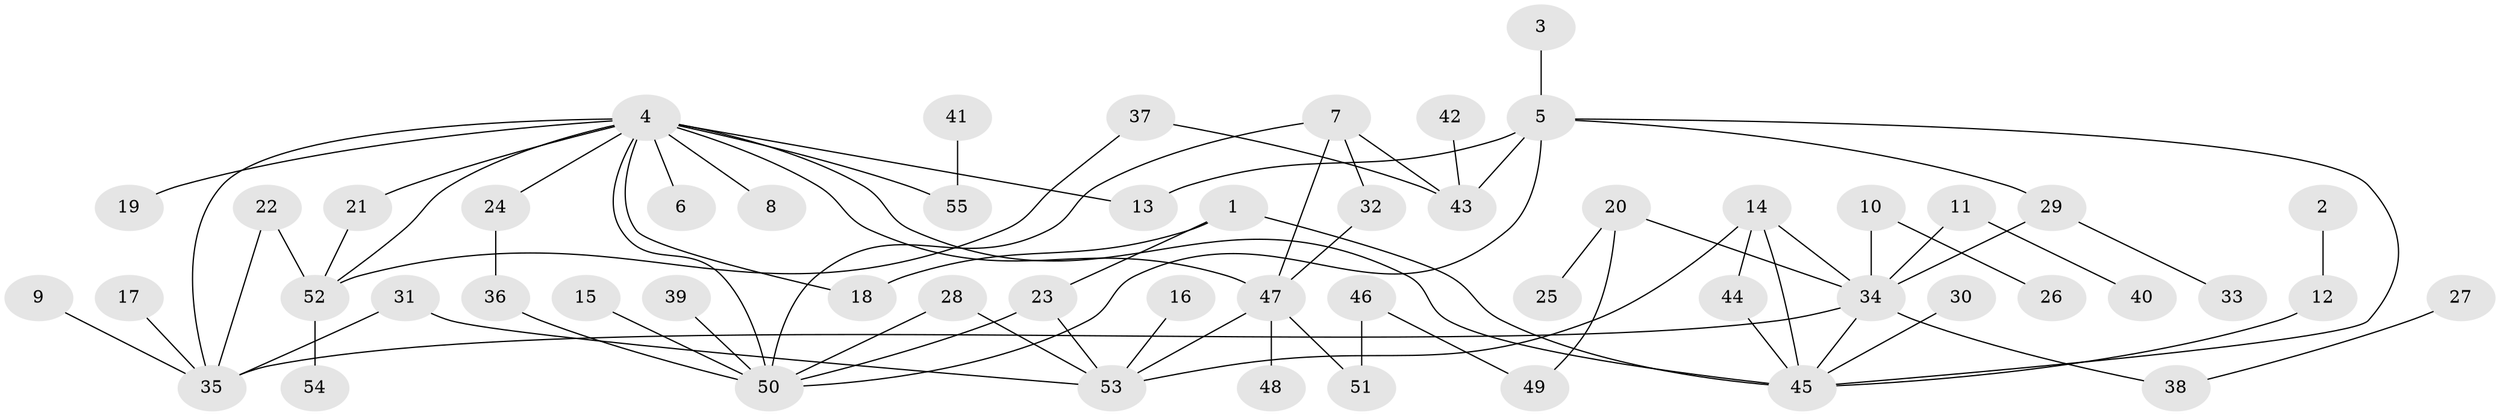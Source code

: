 // original degree distribution, {3: 0.2, 10: 0.00909090909090909, 7: 0.01818181818181818, 4: 0.05454545454545454, 6: 0.02727272727272727, 5: 0.02727272727272727, 1: 0.32727272727272727, 9: 0.00909090909090909, 2: 0.32727272727272727}
// Generated by graph-tools (version 1.1) at 2025/48/03/06/25 01:48:57]
// undirected, 55 vertices, 74 edges
graph export_dot {
graph [start="1"]
  node [color=gray90,style=filled];
  1;
  2;
  3;
  4;
  5;
  6;
  7;
  8;
  9;
  10;
  11;
  12;
  13;
  14;
  15;
  16;
  17;
  18;
  19;
  20;
  21;
  22;
  23;
  24;
  25;
  26;
  27;
  28;
  29;
  30;
  31;
  32;
  33;
  34;
  35;
  36;
  37;
  38;
  39;
  40;
  41;
  42;
  43;
  44;
  45;
  46;
  47;
  48;
  49;
  50;
  51;
  52;
  53;
  54;
  55;
  1 -- 18 [weight=1.0];
  1 -- 23 [weight=1.0];
  1 -- 45 [weight=1.0];
  2 -- 12 [weight=1.0];
  3 -- 5 [weight=1.0];
  4 -- 6 [weight=1.0];
  4 -- 8 [weight=1.0];
  4 -- 13 [weight=1.0];
  4 -- 18 [weight=1.0];
  4 -- 19 [weight=1.0];
  4 -- 21 [weight=1.0];
  4 -- 24 [weight=1.0];
  4 -- 35 [weight=1.0];
  4 -- 45 [weight=2.0];
  4 -- 47 [weight=1.0];
  4 -- 50 [weight=1.0];
  4 -- 52 [weight=1.0];
  4 -- 55 [weight=1.0];
  5 -- 13 [weight=1.0];
  5 -- 29 [weight=1.0];
  5 -- 43 [weight=1.0];
  5 -- 45 [weight=1.0];
  5 -- 50 [weight=1.0];
  7 -- 32 [weight=1.0];
  7 -- 43 [weight=1.0];
  7 -- 47 [weight=1.0];
  7 -- 50 [weight=1.0];
  9 -- 35 [weight=1.0];
  10 -- 26 [weight=1.0];
  10 -- 34 [weight=1.0];
  11 -- 34 [weight=1.0];
  11 -- 40 [weight=1.0];
  12 -- 45 [weight=1.0];
  14 -- 34 [weight=1.0];
  14 -- 44 [weight=1.0];
  14 -- 45 [weight=1.0];
  14 -- 53 [weight=1.0];
  15 -- 50 [weight=1.0];
  16 -- 53 [weight=1.0];
  17 -- 35 [weight=1.0];
  20 -- 25 [weight=1.0];
  20 -- 34 [weight=1.0];
  20 -- 49 [weight=1.0];
  21 -- 52 [weight=1.0];
  22 -- 35 [weight=1.0];
  22 -- 52 [weight=1.0];
  23 -- 50 [weight=1.0];
  23 -- 53 [weight=1.0];
  24 -- 36 [weight=1.0];
  27 -- 38 [weight=1.0];
  28 -- 50 [weight=1.0];
  28 -- 53 [weight=1.0];
  29 -- 33 [weight=1.0];
  29 -- 34 [weight=1.0];
  30 -- 45 [weight=1.0];
  31 -- 35 [weight=1.0];
  31 -- 53 [weight=1.0];
  32 -- 47 [weight=1.0];
  34 -- 35 [weight=1.0];
  34 -- 38 [weight=1.0];
  34 -- 45 [weight=1.0];
  36 -- 50 [weight=1.0];
  37 -- 43 [weight=1.0];
  37 -- 52 [weight=1.0];
  39 -- 50 [weight=1.0];
  41 -- 55 [weight=1.0];
  42 -- 43 [weight=1.0];
  44 -- 45 [weight=1.0];
  46 -- 49 [weight=1.0];
  46 -- 51 [weight=1.0];
  47 -- 48 [weight=1.0];
  47 -- 51 [weight=1.0];
  47 -- 53 [weight=1.0];
  52 -- 54 [weight=1.0];
}
